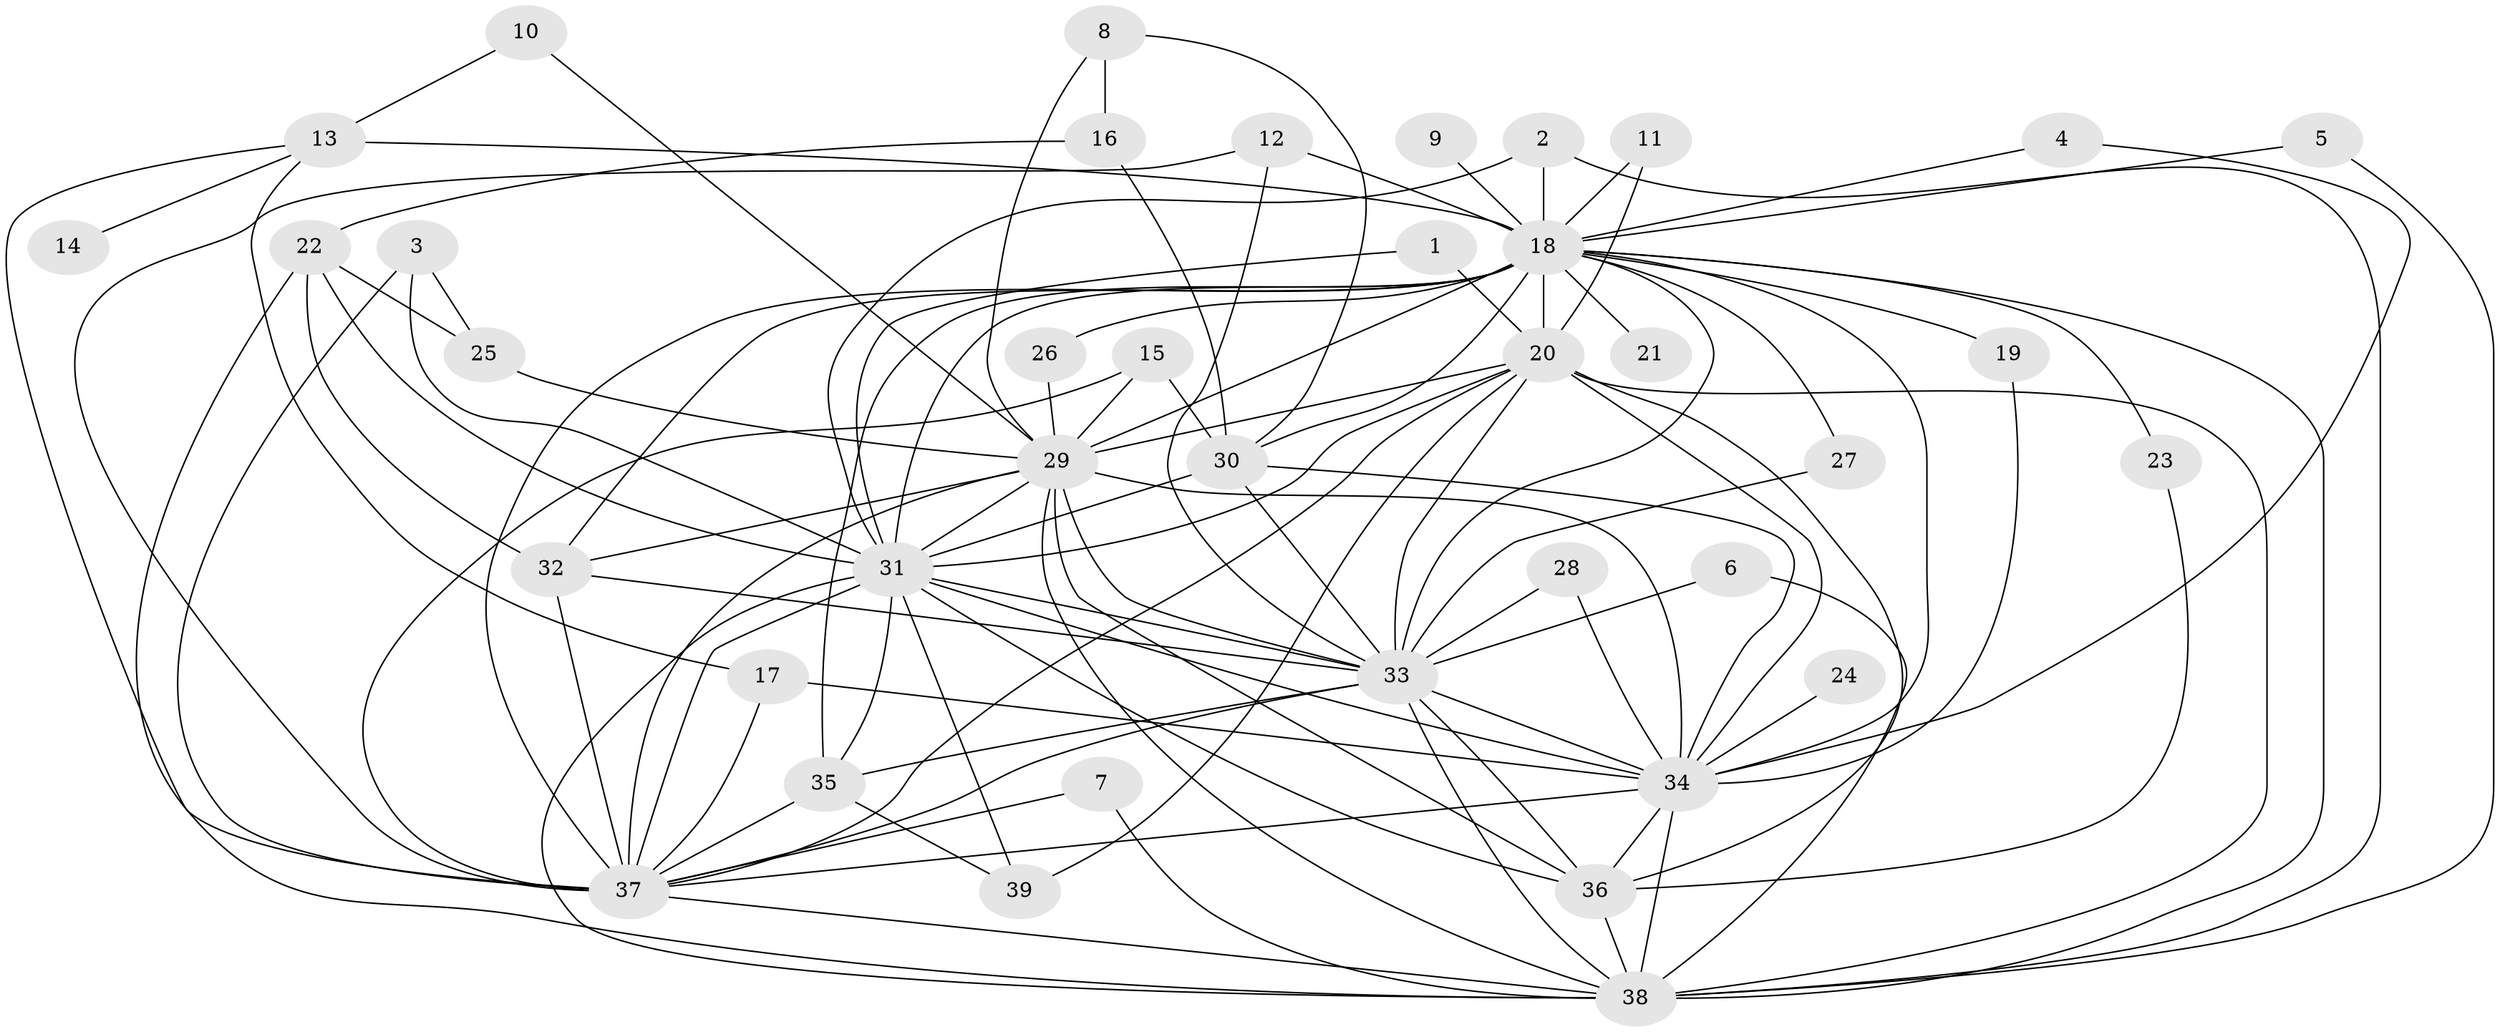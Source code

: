 // original degree distribution, {16: 0.025974025974025976, 20: 0.012987012987012988, 23: 0.025974025974025976, 18: 0.012987012987012988, 19: 0.012987012987012988, 13: 0.025974025974025976, 21: 0.012987012987012988, 2: 0.5974025974025974, 3: 0.1038961038961039, 5: 0.06493506493506493, 4: 0.09090909090909091, 7: 0.012987012987012988}
// Generated by graph-tools (version 1.1) at 2025/49/03/09/25 03:49:43]
// undirected, 39 vertices, 104 edges
graph export_dot {
graph [start="1"]
  node [color=gray90,style=filled];
  1;
  2;
  3;
  4;
  5;
  6;
  7;
  8;
  9;
  10;
  11;
  12;
  13;
  14;
  15;
  16;
  17;
  18;
  19;
  20;
  21;
  22;
  23;
  24;
  25;
  26;
  27;
  28;
  29;
  30;
  31;
  32;
  33;
  34;
  35;
  36;
  37;
  38;
  39;
  1 -- 20 [weight=1.0];
  1 -- 31 [weight=1.0];
  2 -- 18 [weight=1.0];
  2 -- 31 [weight=1.0];
  2 -- 38 [weight=1.0];
  3 -- 25 [weight=1.0];
  3 -- 31 [weight=1.0];
  3 -- 37 [weight=1.0];
  4 -- 18 [weight=1.0];
  4 -- 34 [weight=1.0];
  5 -- 18 [weight=1.0];
  5 -- 38 [weight=1.0];
  6 -- 33 [weight=1.0];
  6 -- 38 [weight=1.0];
  7 -- 37 [weight=1.0];
  7 -- 38 [weight=1.0];
  8 -- 16 [weight=1.0];
  8 -- 29 [weight=1.0];
  8 -- 30 [weight=1.0];
  9 -- 18 [weight=2.0];
  10 -- 13 [weight=1.0];
  10 -- 29 [weight=1.0];
  11 -- 18 [weight=1.0];
  11 -- 20 [weight=1.0];
  12 -- 18 [weight=1.0];
  12 -- 33 [weight=2.0];
  12 -- 37 [weight=1.0];
  13 -- 14 [weight=1.0];
  13 -- 17 [weight=1.0];
  13 -- 18 [weight=2.0];
  13 -- 37 [weight=1.0];
  15 -- 29 [weight=1.0];
  15 -- 30 [weight=1.0];
  15 -- 37 [weight=1.0];
  16 -- 22 [weight=1.0];
  16 -- 30 [weight=1.0];
  17 -- 34 [weight=1.0];
  17 -- 37 [weight=1.0];
  18 -- 19 [weight=3.0];
  18 -- 20 [weight=2.0];
  18 -- 21 [weight=1.0];
  18 -- 23 [weight=1.0];
  18 -- 26 [weight=1.0];
  18 -- 27 [weight=2.0];
  18 -- 29 [weight=5.0];
  18 -- 30 [weight=2.0];
  18 -- 31 [weight=3.0];
  18 -- 32 [weight=1.0];
  18 -- 33 [weight=2.0];
  18 -- 34 [weight=3.0];
  18 -- 35 [weight=1.0];
  18 -- 37 [weight=3.0];
  18 -- 38 [weight=2.0];
  19 -- 34 [weight=1.0];
  20 -- 29 [weight=2.0];
  20 -- 31 [weight=1.0];
  20 -- 33 [weight=2.0];
  20 -- 34 [weight=2.0];
  20 -- 36 [weight=1.0];
  20 -- 37 [weight=2.0];
  20 -- 38 [weight=1.0];
  20 -- 39 [weight=1.0];
  22 -- 25 [weight=1.0];
  22 -- 31 [weight=1.0];
  22 -- 32 [weight=1.0];
  22 -- 38 [weight=1.0];
  23 -- 36 [weight=1.0];
  24 -- 34 [weight=1.0];
  25 -- 29 [weight=1.0];
  26 -- 29 [weight=1.0];
  27 -- 33 [weight=2.0];
  28 -- 33 [weight=1.0];
  28 -- 34 [weight=1.0];
  29 -- 31 [weight=2.0];
  29 -- 32 [weight=1.0];
  29 -- 33 [weight=2.0];
  29 -- 34 [weight=2.0];
  29 -- 36 [weight=1.0];
  29 -- 37 [weight=2.0];
  29 -- 38 [weight=2.0];
  30 -- 31 [weight=1.0];
  30 -- 33 [weight=1.0];
  30 -- 34 [weight=1.0];
  31 -- 33 [weight=1.0];
  31 -- 34 [weight=1.0];
  31 -- 35 [weight=1.0];
  31 -- 36 [weight=1.0];
  31 -- 37 [weight=1.0];
  31 -- 38 [weight=1.0];
  31 -- 39 [weight=1.0];
  32 -- 33 [weight=1.0];
  32 -- 37 [weight=1.0];
  33 -- 34 [weight=1.0];
  33 -- 35 [weight=1.0];
  33 -- 36 [weight=1.0];
  33 -- 37 [weight=1.0];
  33 -- 38 [weight=1.0];
  34 -- 36 [weight=1.0];
  34 -- 37 [weight=1.0];
  34 -- 38 [weight=2.0];
  35 -- 37 [weight=1.0];
  35 -- 39 [weight=1.0];
  36 -- 38 [weight=1.0];
  37 -- 38 [weight=1.0];
}
